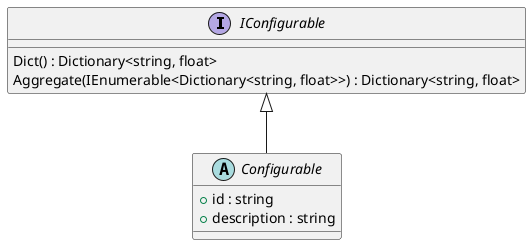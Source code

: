 ﻿﻿@startuml

interface IConfigurable {
    Dict() : Dictionary<string, float>
    Aggregate(IEnumerable<Dictionary<string, float>>) : Dictionary<string, float>
}

abstract class Configurable {
    + id : string
    + description : string
}
Configurable -up-|> IConfigurable

@enduml